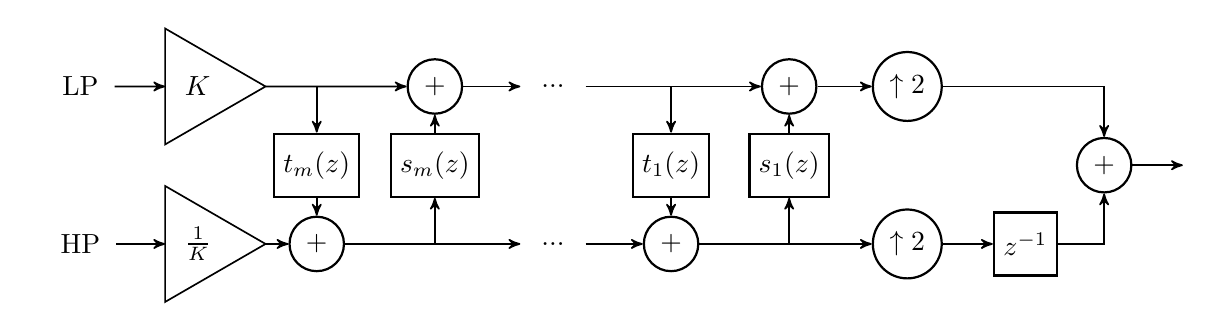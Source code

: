 \usetikzlibrary{automata,arrows,positioning,calc}
\usetikzlibrary{shapes}


\begin{tikzpicture}[->, >=stealth', auto, semithick, node distance=1.5cm, scale = 1]


%\useasboundingbox (0,-0.5) rectangle (12.5,1.5);

%\tikzset{every node/.style={scale=0.7}}

\tikzstyle{block}=[rectangle, inner sep=4pt, fill=white,draw=black,thick,text=black, minimum height = 2.5cm, minimum width = 1.5cm, scale = 1]
\tikzstyle{square}=[rectangle, fill=white,draw=black,thick,text=black, minimum height = 0.8cm, minimum width = 0.8cm,  scale = 1]
\tikzstyle{round}=[circle, fill=white,draw=black,thick,text=black,  scale = 1]
\tikzstyle{dots}=[circle, fill=white,thick,text=black,scale=1, minimum size=0.8cm,  scale = 1]
\tikzstyle{amp}= [regular polygon, regular polygon sides=3,	draw, fill=white, text width=1em, inner sep=0.5mm, outer sep=0mm,	shape border rotate=-90, minimum size = 1.7cm, scale = 1]

%\draw[step=1.0,black,thin,xshift=0.0cm,yshift=0.0cm] (-2,-3) grid (10,3);

%\tikzset{every node/.style={scale=0.7}}

\node[dots] (lp) at (0,1) {\text{LP}};
\node[dots] (hp) at (0,-1) {\text{HP}};

\node[amp] (amp1) [right of=lp] {$K$};
\node[amp] (amp2) [right of=hp] {$\frac{1}{K}$};



\coordinate[right of=amp1] (c1) ;
\node[round] (sum1) [right of=amp2] {$+$};
\node[square] (s1) [above of=sum1, node distance=1cm] {$t_m(z)$};

\coordinate[right of=sum1] (c2) ;
\node[round] (sum2) [right of=c1] {$+$};
\node[square] (s2) [below of=sum2, node distance=1cm] {$s_m(z)$};


\node[dots] (dots1) [right of=sum2] {...};
\node[dots] (dots2) [right of=c2] {...};


\coordinate[right of=dots1] (c3) ;
\node[round] (sum3) [right of=dots2] {$+$};
\node[square] (s3) [above of=sum3, node distance=1cm] {$t_1(z)$};

\coordinate[right of=sum3] (c4) ;
\node[round] (sum4) [right of=c3] {$+$};
\node[square] (s4) [below of=sum4, node distance=1cm] {$s_1(z)$};


\node[round] (u1) [right of=sum4] {$\uparrow 2$};
\node[round] (u2) [right of=c4] {$\uparrow 2$};

\node[square] (zz2) [right of=u2] {$z^{-1}$};

\node[round] (combine)  at (13,0){$+$};

\coordinate[right of=combine, node distance=1cm] (end);

\draw[->] (lp) -- (amp1);
\draw[->] (hp) -- (amp2);


\draw[->] (amp1) -- (sum2);
\draw[->] (amp2) -- (sum1);

\draw[->] (c1) -- (s1);
\draw[->] (s1) -- (sum1);
\draw[->] (c2) -- (s2);
\draw[->] (s2) -- (sum2);

\draw[->] (sum2) -- (dots1);
\draw[->] (sum1) -- (dots2);


\draw[->] (dots1) -- (sum4);
\draw[->] (dots2) -- (sum3);

\draw[->] (c3) -- (s3);
\draw[->] (s3) -- (sum3);
\draw[->] (c4) -- (s4);
\draw[->] (s4) -- (sum4);

\draw[->] (sum4) -- (u1);
\draw[->] (sum3) -- (u2);



\draw[->] (u1) -| (combine);
\draw[->] (u2) -- (zz2);
\draw[->] (zz2) -| (combine);

\draw[->] (combine) -- (end);


\end{tikzpicture}